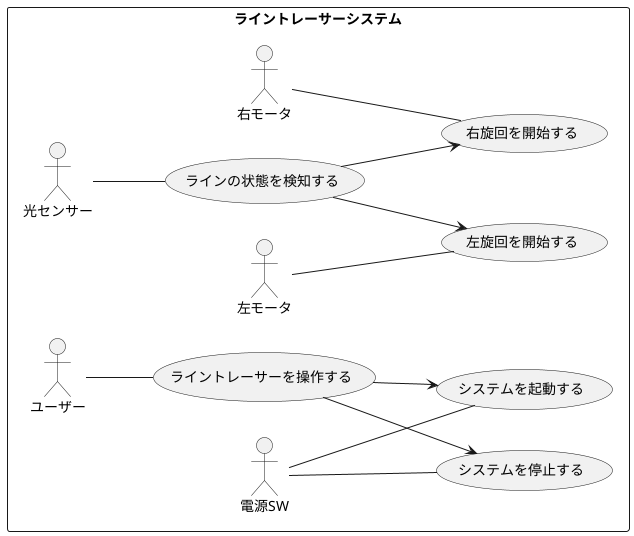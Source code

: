 @startuml 演習6-5ユースケース図
left to right direction

rectangle ライントレーサーシステム {
  ユーザー -- (ライントレーサーを操作する)
  (ライントレーサーを操作する) --> (システムを起動する)
  (ライントレーサーを操作する) --> (システムを停止する)
  光センサー -- (ラインの状態を検知する)
  (ラインの状態を検知する) --> (右旋回を開始する)
  (ラインの状態を検知する) --> (左旋回を開始する)
  右モータ -- (右旋回を開始する)
  左モータ -- (左旋回を開始する)
  電源SW -- (システムを起動する)
  電源SW -- (システムを停止する)
}

@enduml
